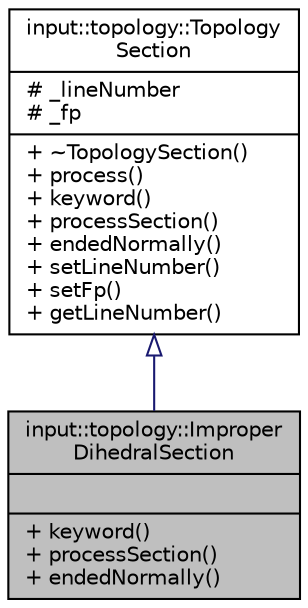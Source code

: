 digraph "input::topology::ImproperDihedralSection"
{
 // LATEX_PDF_SIZE
  edge [fontname="Helvetica",fontsize="10",labelfontname="Helvetica",labelfontsize="10"];
  node [fontname="Helvetica",fontsize="10",shape=record];
  Node1 [label="{input::topology::Improper\lDihedralSection\n||+ keyword()\l+ processSection()\l+ endedNormally()\l}",height=0.2,width=0.4,color="black", fillcolor="grey75", style="filled", fontcolor="black",tooltip="reads improper dihedral section of topology file"];
  Node2 -> Node1 [dir="back",color="midnightblue",fontsize="10",style="solid",arrowtail="onormal",fontname="Helvetica"];
  Node2 [label="{input::topology::Topology\lSection\n|# _lineNumber\l# _fp\l|+ ~TopologySection()\l+ process()\l+ keyword()\l+ processSection()\l+ endedNormally()\l+ setLineNumber()\l+ setFp()\l+ getLineNumber()\l}",height=0.2,width=0.4,color="black", fillcolor="white", style="filled",URL="$classinput_1_1topology_1_1TopologySection.html",tooltip="base class for reading topology file sections"];
}
